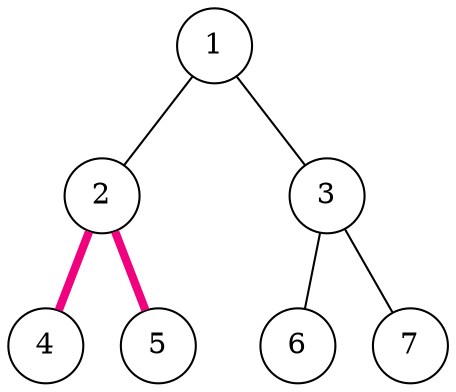 graph title {
    node[shape=circle fixedsize=true style=filled fillcolor=white colorscheme=accent8 ];
    edge[style="solid",color="black",arrowhead="forward" colorscheme=accent8];
    1--2;
    1--3;
    2--4[penwidth=4, color=6];
    2--5[penwidth=4, color=6];
    3--6;
    3--7;
    {
        rank=same;
        2--x--3[style=invis];
    }
    x[style=invis];
}
